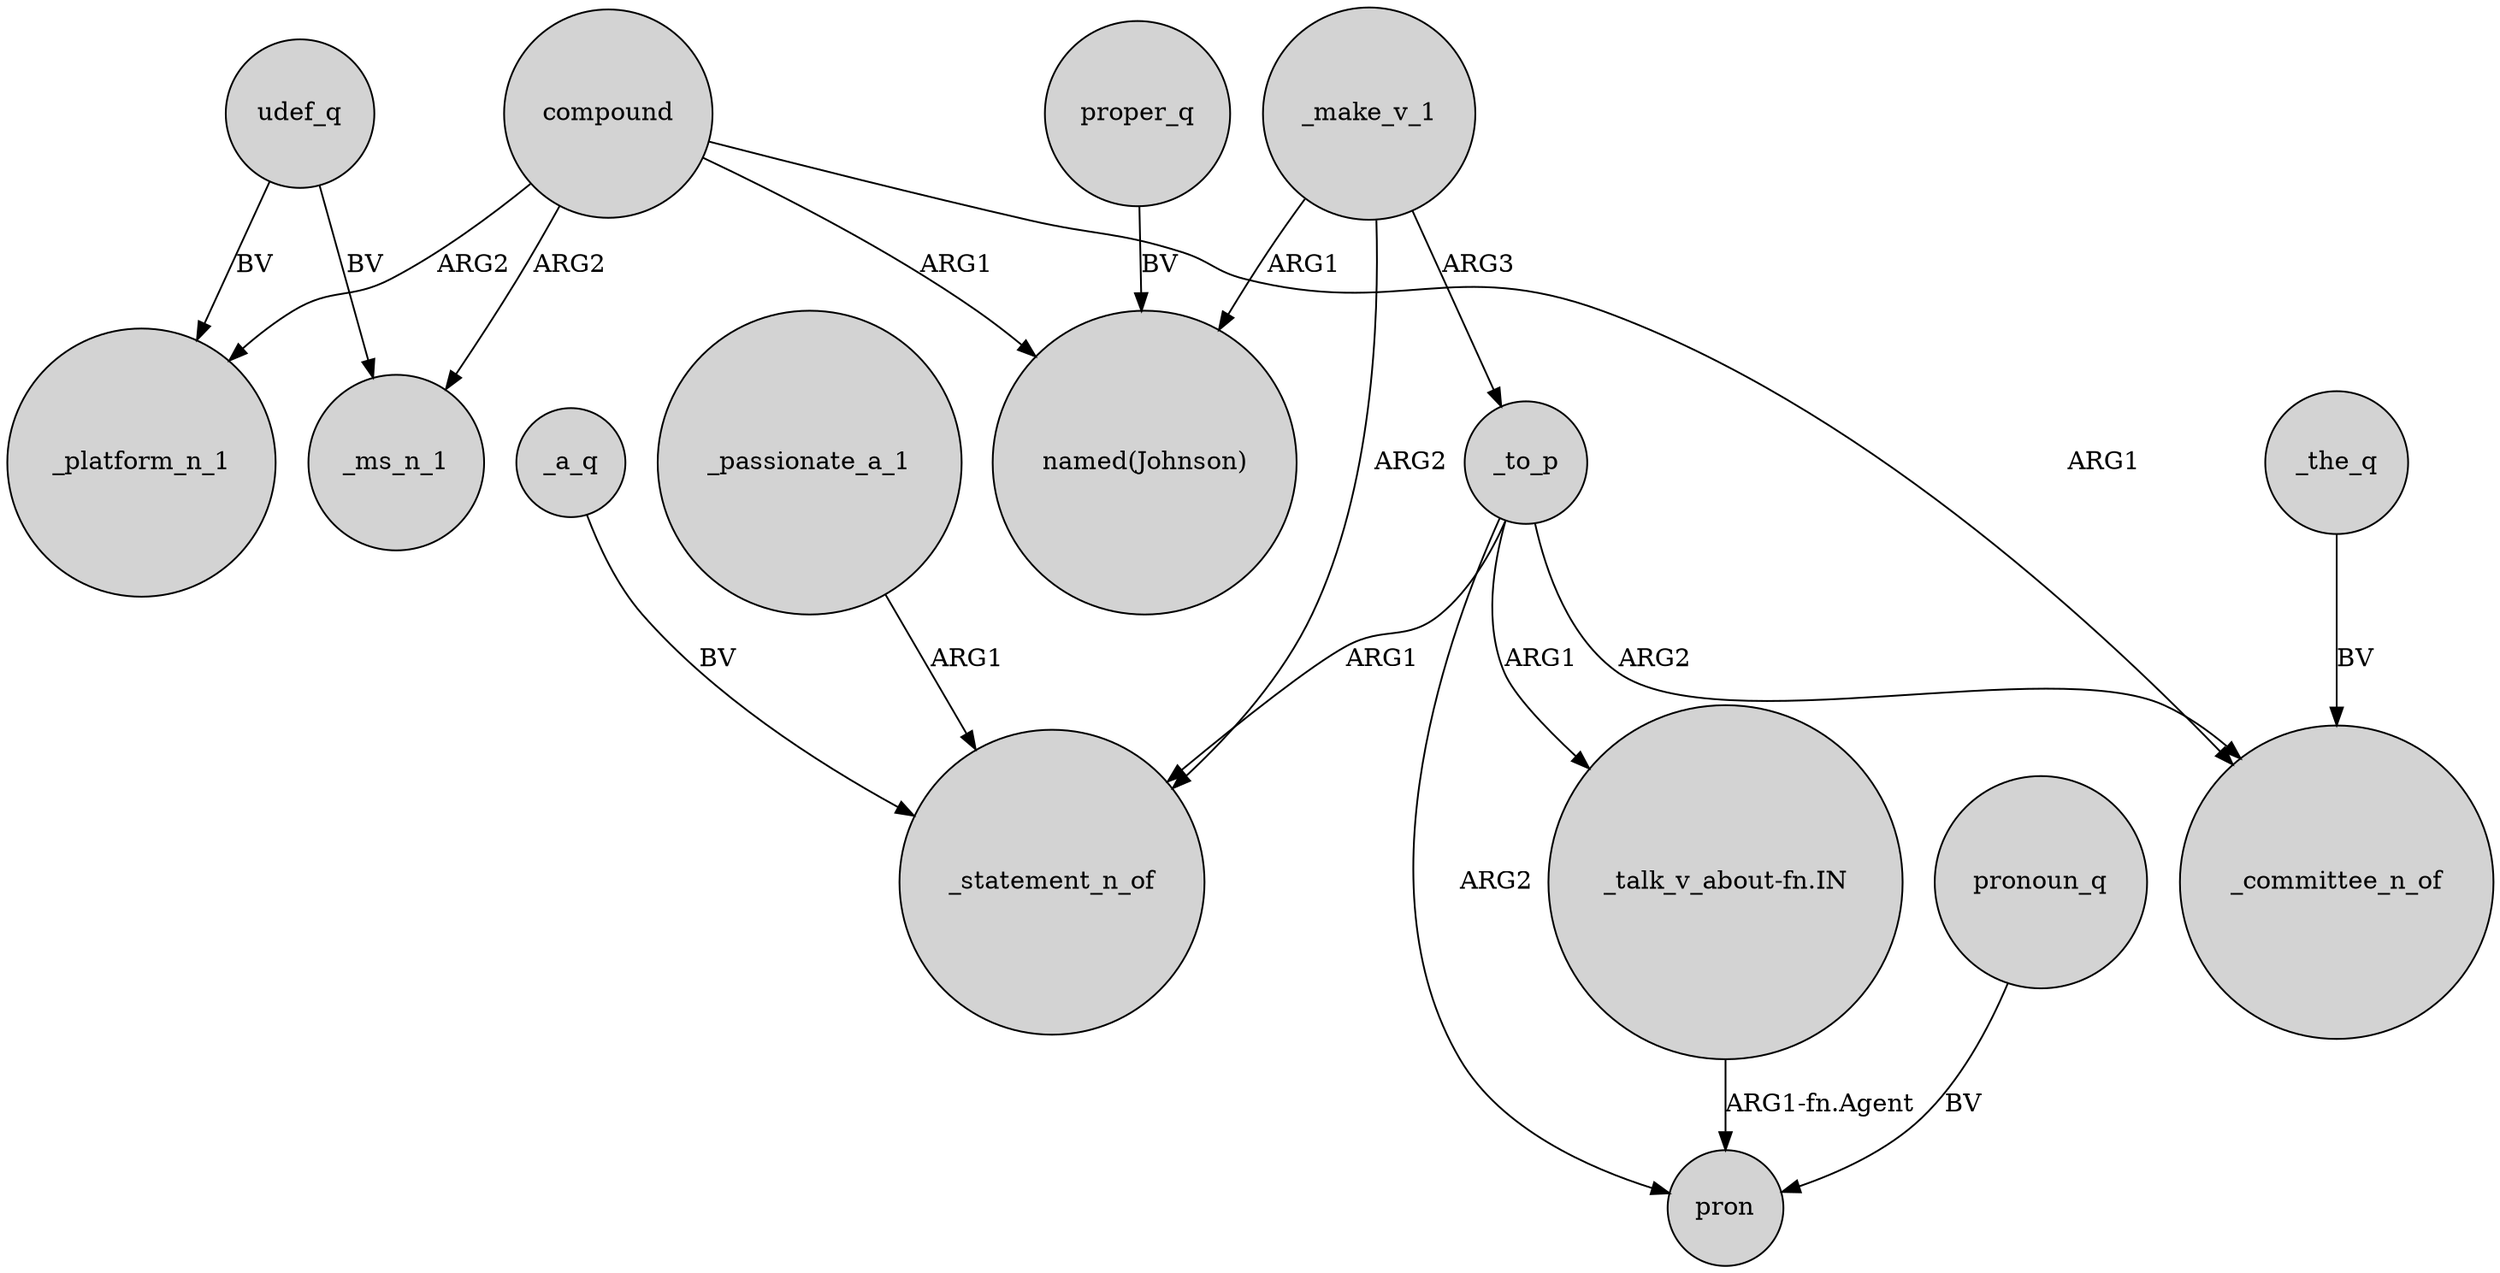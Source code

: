 digraph {
	node [shape=circle style=filled]
	compound -> _platform_n_1 [label=ARG2]
	compound -> "named(Johnson)" [label=ARG1]
	_make_v_1 -> _statement_n_of [label=ARG2]
	_to_p -> "_talk_v_about-fn.IN" [label=ARG1]
	_to_p -> _committee_n_of [label=ARG2]
	"_talk_v_about-fn.IN" -> pron [label="ARG1-fn.Agent"]
	_a_q -> _statement_n_of [label=BV]
	_the_q -> _committee_n_of [label=BV]
	compound -> _ms_n_1 [label=ARG2]
	pronoun_q -> pron [label=BV]
	udef_q -> _ms_n_1 [label=BV]
	_to_p -> _statement_n_of [label=ARG1]
	proper_q -> "named(Johnson)" [label=BV]
	_passionate_a_1 -> _statement_n_of [label=ARG1]
	_make_v_1 -> "named(Johnson)" [label=ARG1]
	_make_v_1 -> _to_p [label=ARG3]
	compound -> _committee_n_of [label=ARG1]
	_to_p -> pron [label=ARG2]
	udef_q -> _platform_n_1 [label=BV]
}
